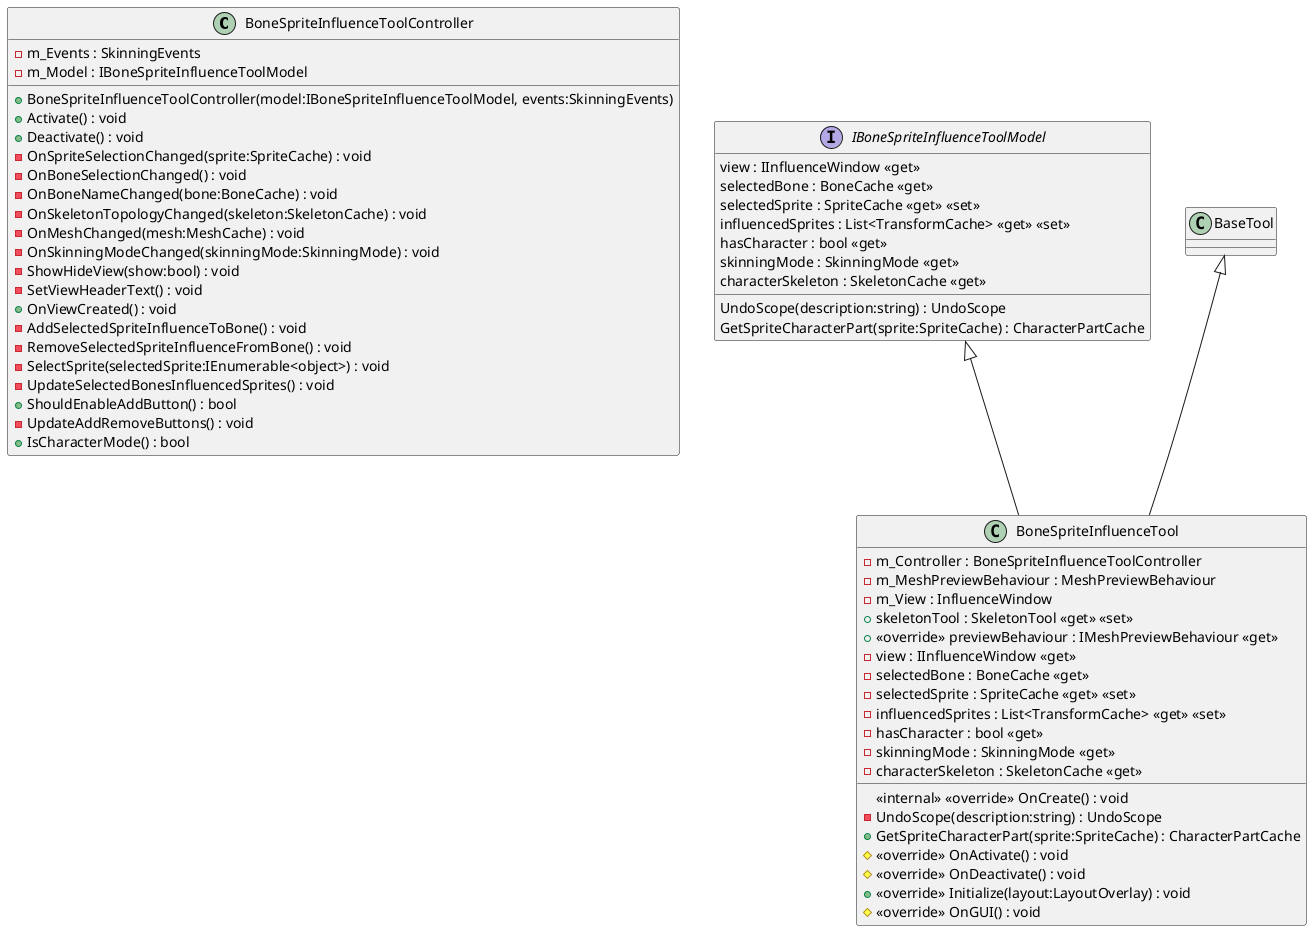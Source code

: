 @startuml
class BoneSpriteInfluenceToolController {
    - m_Events : SkinningEvents
    - m_Model : IBoneSpriteInfluenceToolModel
    + BoneSpriteInfluenceToolController(model:IBoneSpriteInfluenceToolModel, events:SkinningEvents)
    + Activate() : void
    + Deactivate() : void
    - OnSpriteSelectionChanged(sprite:SpriteCache) : void
    - OnBoneSelectionChanged() : void
    - OnBoneNameChanged(bone:BoneCache) : void
    - OnSkeletonTopologyChanged(skeleton:SkeletonCache) : void
    - OnMeshChanged(mesh:MeshCache) : void
    - OnSkinningModeChanged(skinningMode:SkinningMode) : void
    - ShowHideView(show:bool) : void
    - SetViewHeaderText() : void
    + OnViewCreated() : void
    - AddSelectedSpriteInfluenceToBone() : void
    - RemoveSelectedSpriteInfluenceFromBone() : void
    - SelectSprite(selectedSprite:IEnumerable<object>) : void
    - UpdateSelectedBonesInfluencedSprites() : void
    + ShouldEnableAddButton() : bool
    - UpdateAddRemoveButtons() : void
    + IsCharacterMode() : bool
}
interface IBoneSpriteInfluenceToolModel {
    view : IInfluenceWindow <<get>>
    selectedBone : BoneCache <<get>>
    selectedSprite : SpriteCache <<get>> <<set>>
    influencedSprites : List<TransformCache> <<get>> <<set>>
    hasCharacter : bool <<get>>
    skinningMode : SkinningMode <<get>>
    characterSkeleton : SkeletonCache <<get>>
    UndoScope(description:string) : UndoScope
    GetSpriteCharacterPart(sprite:SpriteCache) : CharacterPartCache
}
class BoneSpriteInfluenceTool {
    - m_Controller : BoneSpriteInfluenceToolController
    - m_MeshPreviewBehaviour : MeshPreviewBehaviour
    - m_View : InfluenceWindow
    + skeletonTool : SkeletonTool <<get>> <<set>>
    + <<override>> previewBehaviour : IMeshPreviewBehaviour <<get>>
    <<internal>> <<override>> OnCreate() : void
    - view : IInfluenceWindow <<get>>
    - selectedBone : BoneCache <<get>>
    - selectedSprite : SpriteCache <<get>> <<set>>
    - influencedSprites : List<TransformCache> <<get>> <<set>>
    - hasCharacter : bool <<get>>
    - skinningMode : SkinningMode <<get>>
    - characterSkeleton : SkeletonCache <<get>>
    - UndoScope(description:string) : UndoScope
    + GetSpriteCharacterPart(sprite:SpriteCache) : CharacterPartCache
    # <<override>> OnActivate() : void
    # <<override>> OnDeactivate() : void
    + <<override>> Initialize(layout:LayoutOverlay) : void
    # <<override>> OnGUI() : void
}
BaseTool <|-- BoneSpriteInfluenceTool
IBoneSpriteInfluenceToolModel <|-- BoneSpriteInfluenceTool
@enduml
